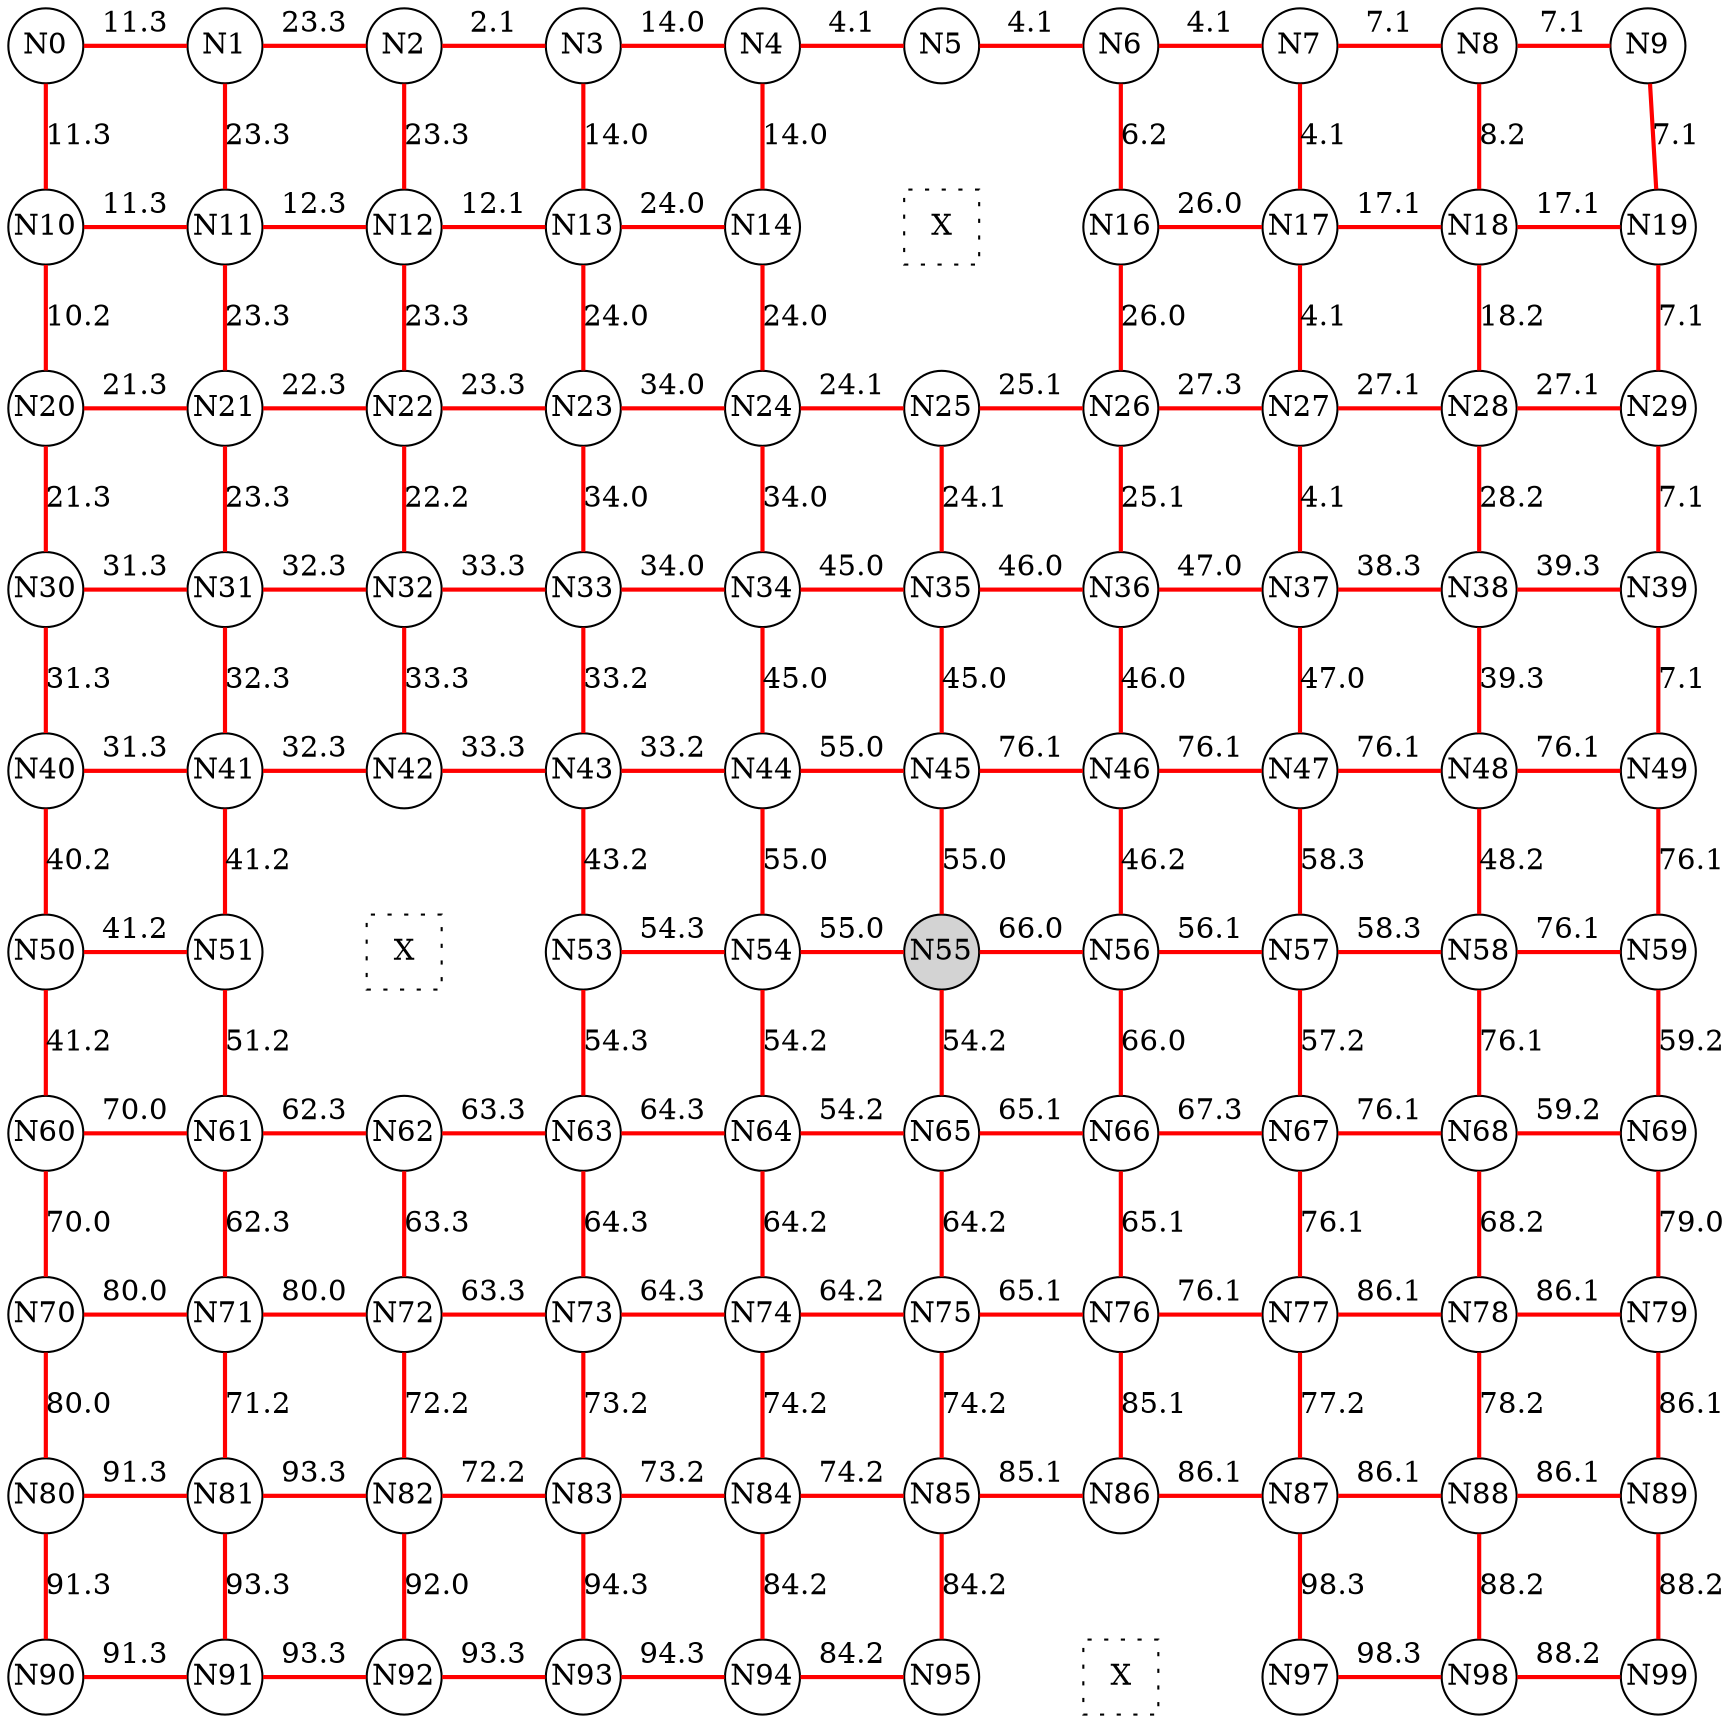 
 digraph G { graph [layout=dot] 
 {rank=same; N0 [shape=circle, fixedsize=true]; N1 [shape=circle, fixedsize=true]; N2 [shape=circle, fixedsize=true]; N3 [shape=circle, fixedsize=true]; N4 [shape=circle, fixedsize=true]; N5 [shape=circle, fixedsize=true]; N6 [shape=circle, fixedsize=true]; N7 [shape=circle, fixedsize=true]; N8 [shape=circle, fixedsize=true]; N9 [shape=circle, fixedsize=true];  }
 {rank=same; N10 [shape=circle, fixedsize=true]; N11 [shape=circle, fixedsize=true]; N12 [shape=circle, fixedsize=true]; N13 [shape=circle, fixedsize=true]; N14 [shape=circle, fixedsize=true]; N15 [shape=square, style=dotted, fixedsize=true, label=X]; N16 [shape=circle, fixedsize=true]; N17 [shape=circle, fixedsize=true]; N18 [shape=circle, fixedsize=true]; N19 [shape=circle, fixedsize=true];  }
 {rank=same; N20 [shape=circle, fixedsize=true]; N21 [shape=circle, fixedsize=true]; N22 [shape=circle, fixedsize=true]; N23 [shape=circle, fixedsize=true]; N24 [shape=circle, fixedsize=true]; N25 [shape=circle, fixedsize=true]; N26 [shape=circle, fixedsize=true]; N27 [shape=circle, fixedsize=true]; N28 [shape=circle, fixedsize=true]; N29 [shape=circle, fixedsize=true];  }
 {rank=same; N30 [shape=circle, fixedsize=true]; N31 [shape=circle, fixedsize=true]; N32 [shape=circle, fixedsize=true]; N33 [shape=circle, fixedsize=true]; N34 [shape=circle, fixedsize=true]; N35 [shape=circle, fixedsize=true]; N36 [shape=circle, fixedsize=true]; N37 [shape=circle, fixedsize=true]; N38 [shape=circle, fixedsize=true]; N39 [shape=circle, fixedsize=true];  }
 {rank=same; N40 [shape=circle, fixedsize=true]; N41 [shape=circle, fixedsize=true]; N42 [shape=circle, fixedsize=true]; N43 [shape=circle, fixedsize=true]; N44 [shape=circle, fixedsize=true]; N45 [shape=circle, fixedsize=true]; N46 [shape=circle, fixedsize=true]; N47 [shape=circle, fixedsize=true]; N48 [shape=circle, fixedsize=true]; N49 [shape=circle, fixedsize=true];  }
 {rank=same; N50 [shape=circle, fixedsize=true]; N51 [shape=circle, fixedsize=true]; N52 [shape=square, style=dotted, fixedsize=true, label=X]; N53 [shape=circle, fixedsize=true]; N54 [shape=circle, fixedsize=true]; N55 [shape=circle, style=filled, fixedsize=true]; N56 [shape=circle, fixedsize=true]; N57 [shape=circle, fixedsize=true]; N58 [shape=circle, fixedsize=true]; N59 [shape=circle, fixedsize=true];  }
 {rank=same; N60 [shape=circle, fixedsize=true]; N61 [shape=circle, fixedsize=true]; N62 [shape=circle, fixedsize=true]; N63 [shape=circle, fixedsize=true]; N64 [shape=circle, fixedsize=true]; N65 [shape=circle, fixedsize=true]; N66 [shape=circle, fixedsize=true]; N67 [shape=circle, fixedsize=true]; N68 [shape=circle, fixedsize=true]; N69 [shape=circle, fixedsize=true];  }
 {rank=same; N70 [shape=circle, fixedsize=true]; N71 [shape=circle, fixedsize=true]; N72 [shape=circle, fixedsize=true]; N73 [shape=circle, fixedsize=true]; N74 [shape=circle, fixedsize=true]; N75 [shape=circle, fixedsize=true]; N76 [shape=circle, fixedsize=true]; N77 [shape=circle, fixedsize=true]; N78 [shape=circle, fixedsize=true]; N79 [shape=circle, fixedsize=true];  }
 {rank=same; N80 [shape=circle, fixedsize=true]; N81 [shape=circle, fixedsize=true]; N82 [shape=circle, fixedsize=true]; N83 [shape=circle, fixedsize=true]; N84 [shape=circle, fixedsize=true]; N85 [shape=circle, fixedsize=true]; N86 [shape=circle, fixedsize=true]; N87 [shape=circle, fixedsize=true]; N88 [shape=circle, fixedsize=true]; N89 [shape=circle, fixedsize=true];  }
 {rank=same; N90 [shape=circle, fixedsize=true]; N91 [shape=circle, fixedsize=true]; N92 [shape=circle, fixedsize=true]; N93 [shape=circle, fixedsize=true]; N94 [shape=circle, fixedsize=true]; N95 [shape=circle, fixedsize=true]; N96 [shape=square, style=dotted, fixedsize=true, label=X]; N97 [shape=circle, fixedsize=true]; N98 [shape=circle, fixedsize=true]; N99 [shape=circle, fixedsize=true];  }
N0->N1 [dir=none, color=red, style=bold, label="11.3"]
N1->N2 [dir=none, color=red, style=bold, label="23.3"]
N2->N3 [dir=none, color=red, style=bold, label="2.1"]
N3->N4 [dir=none, color=red, style=bold, label="14.0"]
N4->N5 [dir=none, color=red, style=bold, label="4.1"]
N5->N6 [dir=none, color=red, style=bold, label="4.1"]
N6->N7 [dir=none, color=red, style=bold, label="4.1"]
N7->N8 [dir=none, color=red, style=bold, label="7.1"]
N8->N9 [dir=none, color=red, style=bold, label="7.1"]
N10->N11 [dir=none, color=red, style=bold, label="11.3"]
N11->N12 [dir=none, color=red, style=bold, label="12.3"]
N12->N13 [dir=none, color=red, style=bold, label="12.1"]
N13->N14 [dir=none, color=red, style=bold, label="24.0"]
N14->N15 [dir=none, style=invis, label=" "]
N15->N16 [dir=none, style=invis, label=" "]
N16->N17 [dir=none, color=red, style=bold, label="26.0"]
N17->N18 [dir=none, color=red, style=bold, label="17.1"]
N18->N19 [dir=none, color=red, style=bold, label="17.1"]
N20->N21 [dir=none, color=red, style=bold, label="21.3"]
N21->N22 [dir=none, color=red, style=bold, label="22.3"]
N22->N23 [dir=none, color=red, style=bold, label="23.3"]
N23->N24 [dir=none, color=red, style=bold, label="34.0"]
N24->N25 [dir=none, color=red, style=bold, label="24.1"]
N25->N26 [dir=none, color=red, style=bold, label="25.1"]
N26->N27 [dir=none, color=red, style=bold, label="27.3"]
N27->N28 [dir=none, color=red, style=bold, label="27.1"]
N28->N29 [dir=none, color=red, style=bold, label="27.1"]
N30->N31 [dir=none, color=red, style=bold, label="31.3"]
N31->N32 [dir=none, color=red, style=bold, label="32.3"]
N32->N33 [dir=none, color=red, style=bold, label="33.3"]
N33->N34 [dir=none, color=red, style=bold, label="34.0"]
N34->N35 [dir=none, color=red, style=bold, label="45.0"]
N35->N36 [dir=none, color=red, style=bold, label="46.0"]
N36->N37 [dir=none, color=red, style=bold, label="47.0"]
N37->N38 [dir=none, color=red, style=bold, label="38.3"]
N38->N39 [dir=none, color=red, style=bold, label="39.3"]
N40->N41 [dir=none, color=red, style=bold, label="31.3"]
N41->N42 [dir=none, color=red, style=bold, label="32.3"]
N42->N43 [dir=none, color=red, style=bold, label="33.3"]
N43->N44 [dir=none, color=red, style=bold, label="33.2"]
N44->N45 [dir=none, color=red, style=bold, label="55.0"]
N45->N46 [dir=none, color=red, style=bold, label="76.1"]
N46->N47 [dir=none, color=red, style=bold, label="76.1"]
N47->N48 [dir=none, color=red, style=bold, label="76.1"]
N48->N49 [dir=none, color=red, style=bold, label="76.1"]
N50->N51 [dir=none, color=red, style=bold, label="41.2"]
N51->N52 [dir=none, style=invis, label=" "]
N52->N53 [dir=none, style=invis, label=" "]
N53->N54 [dir=none, color=red, style=bold, label="54.3"]
N54->N55 [dir=none, color=red, style=bold, label="55.0"]
N55->N56 [dir=none, color=red, style=bold, label="66.0"]
N56->N57 [dir=none, color=red, style=bold, label="56.1"]
N57->N58 [dir=none, color=red, style=bold, label="58.3"]
N58->N59 [dir=none, color=red, style=bold, label="76.1"]
N60->N61 [dir=none, color=red, style=bold, label="70.0"]
N61->N62 [dir=none, color=red, style=bold, label="62.3"]
N62->N63 [dir=none, color=red, style=bold, label="63.3"]
N63->N64 [dir=none, color=red, style=bold, label="64.3"]
N64->N65 [dir=none, color=red, style=bold, label="54.2"]
N65->N66 [dir=none, color=red, style=bold, label="65.1"]
N66->N67 [dir=none, color=red, style=bold, label="67.3"]
N67->N68 [dir=none, color=red, style=bold, label="76.1"]
N68->N69 [dir=none, color=red, style=bold, label="59.2"]
N70->N71 [dir=none, color=red, style=bold, label="80.0"]
N71->N72 [dir=none, color=red, style=bold, label="80.0"]
N72->N73 [dir=none, color=red, style=bold, label="63.3"]
N73->N74 [dir=none, color=red, style=bold, label="64.3"]
N74->N75 [dir=none, color=red, style=bold, label="64.2"]
N75->N76 [dir=none, color=red, style=bold, label="65.1"]
N76->N77 [dir=none, color=red, style=bold, label="76.1"]
N77->N78 [dir=none, color=red, style=bold, label="86.1"]
N78->N79 [dir=none, color=red, style=bold, label="86.1"]
N80->N81 [dir=none, color=red, style=bold, label="91.3"]
N81->N82 [dir=none, color=red, style=bold, label="93.3"]
N82->N83 [dir=none, color=red, style=bold, label="72.2"]
N83->N84 [dir=none, color=red, style=bold, label="73.2"]
N84->N85 [dir=none, color=red, style=bold, label="74.2"]
N85->N86 [dir=none, color=red, style=bold, label="85.1"]
N86->N87 [dir=none, color=red, style=bold, label="86.1"]
N87->N88 [dir=none, color=red, style=bold, label="86.1"]
N88->N89 [dir=none, color=red, style=bold, label="86.1"]
N90->N91 [dir=none, color=red, style=bold, label="91.3"]
N91->N92 [dir=none, color=red, style=bold, label="93.3"]
N92->N93 [dir=none, color=red, style=bold, label="93.3"]
N93->N94 [dir=none, color=red, style=bold, label="94.3"]
N94->N95 [dir=none, color=red, style=bold, label="84.2"]
N95->N96 [dir=none, style=invis, label=" "]
N96->N97 [dir=none, style=invis, label=" "]
N97->N98 [dir=none, color=red, style=bold, label="98.3"]
N98->N99 [dir=none, color=red, style=bold, label="88.2"]
N0->N10 [dir=none, color=red, style=bold, label="11.3"]
N10->N20 [dir=none, color=red, style=bold, label="10.2"]
N20->N30 [dir=none, color=red, style=bold, label="21.3"]
N30->N40 [dir=none, color=red, style=bold, label="31.3"]
N40->N50 [dir=none, color=red, style=bold, label="40.2"]
N50->N60 [dir=none, color=red, style=bold, label="41.2"]
N60->N70 [dir=none, color=red, style=bold, label="70.0"]
N70->N80 [dir=none, color=red, style=bold, label="80.0"]
N80->N90 [dir=none, color=red, style=bold, label="91.3"]
N1->N11 [dir=none, color=red, style=bold, label="23.3"]
N11->N21 [dir=none, color=red, style=bold, label="23.3"]
N21->N31 [dir=none, color=red, style=bold, label="23.3"]
N31->N41 [dir=none, color=red, style=bold, label="32.3"]
N41->N51 [dir=none, color=red, style=bold, label="41.2"]
N51->N61 [dir=none, color=red, style=bold, label="51.2"]
N61->N71 [dir=none, color=red, style=bold, label="62.3"]
N71->N81 [dir=none, color=red, style=bold, label="71.2"]
N81->N91 [dir=none, color=red, style=bold, label="93.3"]
N2->N12 [dir=none, color=red, style=bold, label="23.3"]
N12->N22 [dir=none, color=red, style=bold, label="23.3"]
N22->N32 [dir=none, color=red, style=bold, label="22.2"]
N32->N42 [dir=none, color=red, style=bold, label="33.3"]
N42->N52 [dir=none, style=invis, label=" "]
N52->N62 [dir=none, style=invis, label=" "]
N62->N72 [dir=none, color=red, style=bold, label="63.3"]
N72->N82 [dir=none, color=red, style=bold, label="72.2"]
N82->N92 [dir=none, color=red, style=bold, label="92.0"]
N3->N13 [dir=none, color=red, style=bold, label="14.0"]
N13->N23 [dir=none, color=red, style=bold, label="24.0"]
N23->N33 [dir=none, color=red, style=bold, label="34.0"]
N33->N43 [dir=none, color=red, style=bold, label="33.2"]
N43->N53 [dir=none, color=red, style=bold, label="43.2"]
N53->N63 [dir=none, color=red, style=bold, label="54.3"]
N63->N73 [dir=none, color=red, style=bold, label="64.3"]
N73->N83 [dir=none, color=red, style=bold, label="73.2"]
N83->N93 [dir=none, color=red, style=bold, label="94.3"]
N4->N14 [dir=none, color=red, style=bold, label="14.0"]
N14->N24 [dir=none, color=red, style=bold, label="24.0"]
N24->N34 [dir=none, color=red, style=bold, label="34.0"]
N34->N44 [dir=none, color=red, style=bold, label="45.0"]
N44->N54 [dir=none, color=red, style=bold, label="55.0"]
N54->N64 [dir=none, color=red, style=bold, label="54.2"]
N64->N74 [dir=none, color=red, style=bold, label="64.2"]
N74->N84 [dir=none, color=red, style=bold, label="74.2"]
N84->N94 [dir=none, color=red, style=bold, label="84.2"]
N5->N15 [dir=none, style=invis, label=" "]
N15->N25 [dir=none, style=invis, label=" "]
N25->N35 [dir=none, color=red, style=bold, label="24.1"]
N35->N45 [dir=none, color=red, style=bold, label="45.0"]
N45->N55 [dir=none, color=red, style=bold, label="55.0"]
N55->N65 [dir=none, color=red, style=bold, label="54.2"]
N65->N75 [dir=none, color=red, style=bold, label="64.2"]
N75->N85 [dir=none, color=red, style=bold, label="74.2"]
N85->N95 [dir=none, color=red, style=bold, label="84.2"]
N6->N16 [dir=none, color=red, style=bold, label="6.2"]
N16->N26 [dir=none, color=red, style=bold, label="26.0"]
N26->N36 [dir=none, color=red, style=bold, label="25.1"]
N36->N46 [dir=none, color=red, style=bold, label="46.0"]
N46->N56 [dir=none, color=red, style=bold, label="46.2"]
N56->N66 [dir=none, color=red, style=bold, label="66.0"]
N66->N76 [dir=none, color=red, style=bold, label="65.1"]
N76->N86 [dir=none, color=red, style=bold, label="85.1"]
N86->N96 [dir=none, style=invis, label=" "]
N7->N17 [dir=none, color=red, style=bold, label="4.1"]
N17->N27 [dir=none, color=red, style=bold, label="4.1"]
N27->N37 [dir=none, color=red, style=bold, label="4.1"]
N37->N47 [dir=none, color=red, style=bold, label="47.0"]
N47->N57 [dir=none, color=red, style=bold, label="58.3"]
N57->N67 [dir=none, color=red, style=bold, label="57.2"]
N67->N77 [dir=none, color=red, style=bold, label="76.1"]
N77->N87 [dir=none, color=red, style=bold, label="77.2"]
N87->N97 [dir=none, color=red, style=bold, label="98.3"]
N8->N18 [dir=none, color=red, style=bold, label="8.2"]
N18->N28 [dir=none, color=red, style=bold, label="18.2"]
N28->N38 [dir=none, color=red, style=bold, label="28.2"]
N38->N48 [dir=none, color=red, style=bold, label="39.3"]
N48->N58 [dir=none, color=red, style=bold, label="48.2"]
N58->N68 [dir=none, color=red, style=bold, label="76.1"]
N68->N78 [dir=none, color=red, style=bold, label="68.2"]
N78->N88 [dir=none, color=red, style=bold, label="78.2"]
N88->N98 [dir=none, color=red, style=bold, label="88.2"]
N9->N19 [dir=none, color=red, style=bold, label="7.1"]
N19->N29 [dir=none, color=red, style=bold, label="7.1"]
N29->N39 [dir=none, color=red, style=bold, label="7.1"]
N39->N49 [dir=none, color=red, style=bold, label="7.1"]
N49->N59 [dir=none, color=red, style=bold, label="76.1"]
N59->N69 [dir=none, color=red, style=bold, label="59.2"]
N69->N79 [dir=none, color=red, style=bold, label="79.0"]
N79->N89 [dir=none, color=red, style=bold, label="86.1"]
N89->N99 [dir=none, color=red, style=bold, label="88.2"]
 }